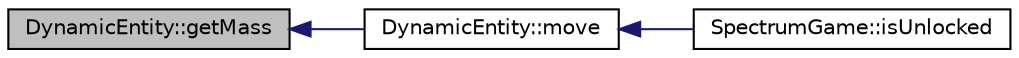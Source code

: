 digraph "DynamicEntity::getMass"
{
  edge [fontname="Helvetica",fontsize="10",labelfontname="Helvetica",labelfontsize="10"];
  node [fontname="Helvetica",fontsize="10",shape=record];
  rankdir="LR";
  Node15 [label="DynamicEntity::getMass",height=0.2,width=0.4,color="black", fillcolor="grey75", style="filled", fontcolor="black"];
  Node15 -> Node16 [dir="back",color="midnightblue",fontsize="10",style="solid"];
  Node16 [label="DynamicEntity::move",height=0.2,width=0.4,color="black", fillcolor="white", style="filled",URL="$class_dynamic_entity.html#aed1bbf1428250f9db5b8b141edf5ba50",tooltip="Moving logic of the entity. "];
  Node16 -> Node17 [dir="back",color="midnightblue",fontsize="10",style="solid"];
  Node17 [label="SpectrumGame::isUnlocked",height=0.2,width=0.4,color="black", fillcolor="white", style="filled",URL="$class_spectrum_game.html#a36ec9500dcbb54607fdd667c2ee796ed",tooltip="Check if the color is unlocked. "];
}
